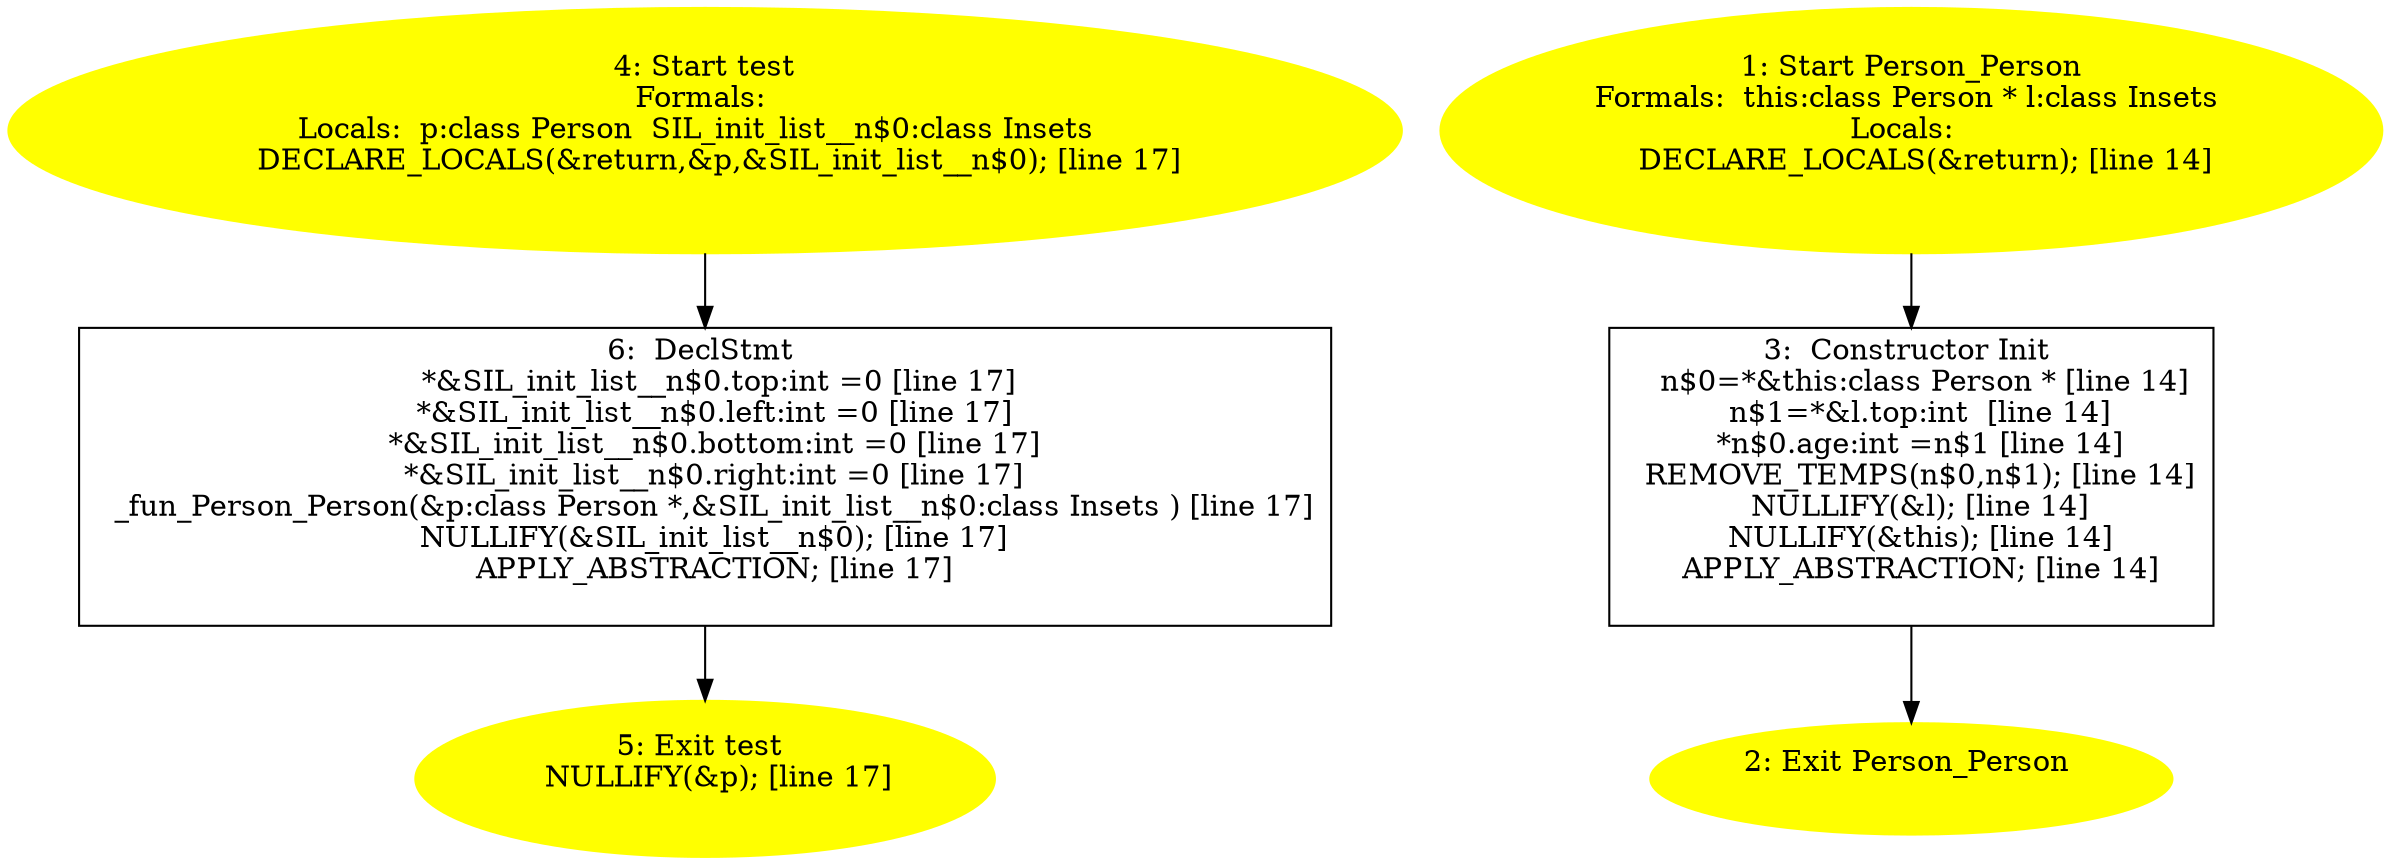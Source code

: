 digraph iCFG {
6 [label="6:  DeclStmt \n   *&SIL_init_list__n$0.top:int =0 [line 17]\n  *&SIL_init_list__n$0.left:int =0 [line 17]\n  *&SIL_init_list__n$0.bottom:int =0 [line 17]\n  *&SIL_init_list__n$0.right:int =0 [line 17]\n  _fun_Person_Person(&p:class Person *,&SIL_init_list__n$0:class Insets ) [line 17]\n  NULLIFY(&SIL_init_list__n$0); [line 17]\n  APPLY_ABSTRACTION; [line 17]\n " shape="box"]
	

	 6 -> 5 ;
5 [label="5: Exit test \n   NULLIFY(&p); [line 17]\n " color=yellow style=filled]
	

4 [label="4: Start test\nFormals: \nLocals:  p:class Person  SIL_init_list__n$0:class Insets  \n   DECLARE_LOCALS(&return,&p,&SIL_init_list__n$0); [line 17]\n " color=yellow style=filled]
	

	 4 -> 6 ;
3 [label="3:  Constructor Init \n   n$0=*&this:class Person * [line 14]\n  n$1=*&l.top:int  [line 14]\n  *n$0.age:int =n$1 [line 14]\n  REMOVE_TEMPS(n$0,n$1); [line 14]\n  NULLIFY(&l); [line 14]\n  NULLIFY(&this); [line 14]\n  APPLY_ABSTRACTION; [line 14]\n " shape="box"]
	

	 3 -> 2 ;
2 [label="2: Exit Person_Person \n  " color=yellow style=filled]
	

1 [label="1: Start Person_Person\nFormals:  this:class Person * l:class Insets \nLocals:  \n   DECLARE_LOCALS(&return); [line 14]\n " color=yellow style=filled]
	

	 1 -> 3 ;
}
